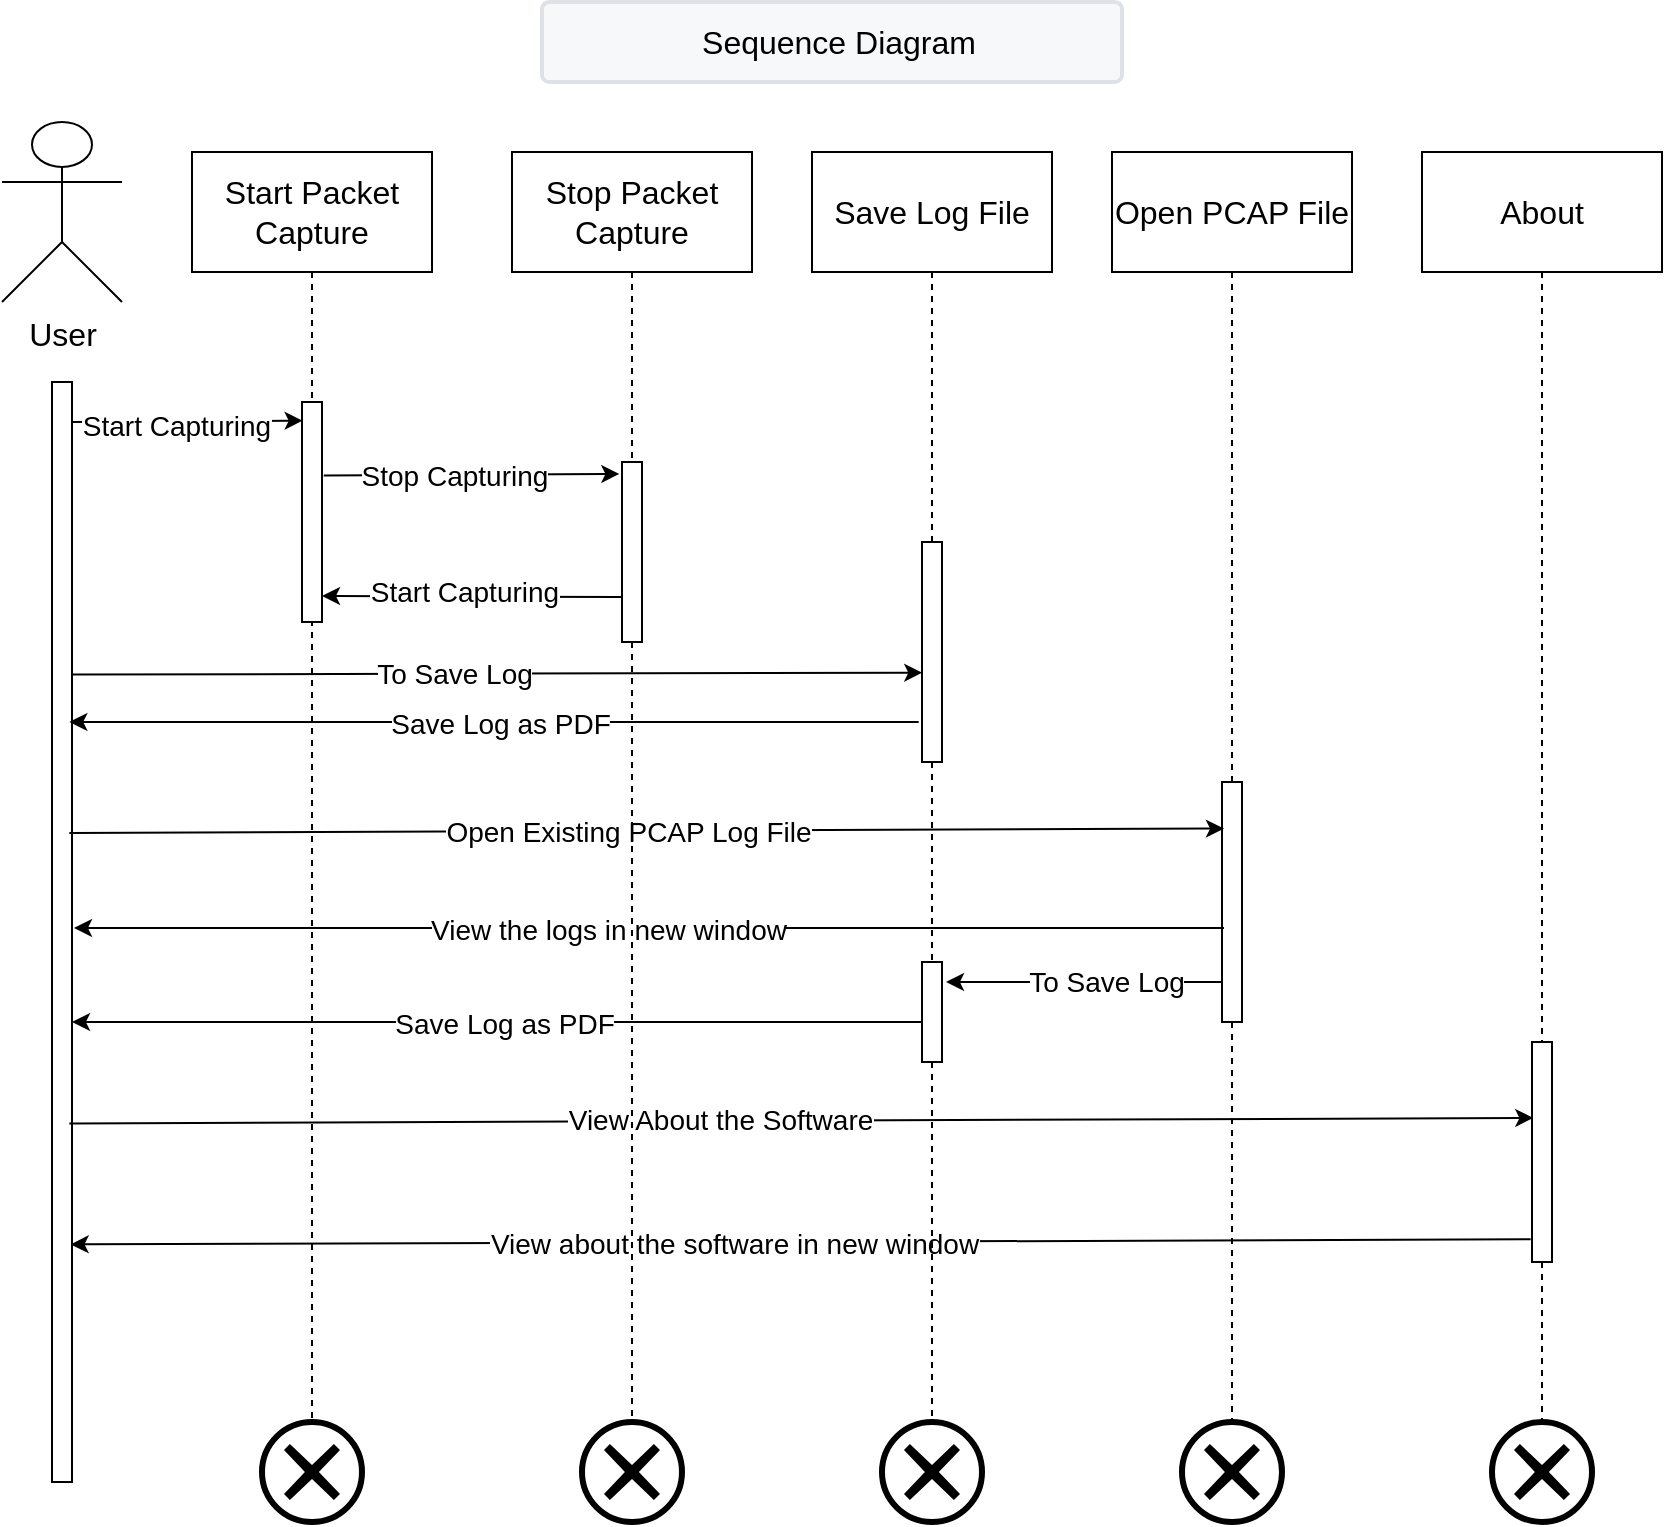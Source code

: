<mxfile version="26.2.9">
  <diagram id="huyw6AFbiKiV_iyJL-0V" name="Page-1">
    <mxGraphModel dx="874" dy="492" grid="1" gridSize="10" guides="1" tooltips="1" connect="1" arrows="1" fold="1" page="1" pageScale="1" pageWidth="850" pageHeight="1100" math="0" shadow="0">
      <root>
        <mxCell id="0" />
        <mxCell id="1" parent="0" />
        <mxCell id="LDHnodp1Ctgf5cutBLa8-4" value="" style="group" vertex="1" connectable="0" parent="1">
          <mxGeometry x="10" y="80" width="830" height="760" as="geometry" />
        </mxCell>
        <mxCell id="vxh2_wtN0Du66QeG_xhW-19" value="&lt;span style=&quot;font-size: 16px;&quot;&gt;About&lt;/span&gt;" style="rounded=0;whiteSpace=wrap;html=1;" parent="LDHnodp1Ctgf5cutBLa8-4" vertex="1">
          <mxGeometry x="710" y="75" width="120" height="60" as="geometry" />
        </mxCell>
        <mxCell id="vxh2_wtN0Du66QeG_xhW-1" value="&lt;font style=&quot;font-size: 16px;&quot;&gt;User&lt;/font&gt;" style="shape=umlActor;verticalLabelPosition=bottom;verticalAlign=top;html=1;outlineConnect=0;" parent="LDHnodp1Ctgf5cutBLa8-4" vertex="1">
          <mxGeometry y="60" width="60" height="90" as="geometry" />
        </mxCell>
        <mxCell id="vxh2_wtN0Du66QeG_xhW-20" value="" style="endArrow=none;html=1;rounded=0;dashed=1;exitX=0.5;exitY=1;exitDx=0;exitDy=0;" parent="LDHnodp1Ctgf5cutBLa8-4" source="8SduW-KaB-3HcjijNRvp-16" edge="1">
          <mxGeometry width="50" height="50" relative="1" as="geometry">
            <mxPoint x="759.5" y="190" as="sourcePoint" />
            <mxPoint x="770" y="740" as="targetPoint" />
          </mxGeometry>
        </mxCell>
        <mxCell id="vxh2_wtN0Du66QeG_xhW-4" value="" style="rounded=0;whiteSpace=wrap;html=1;" parent="LDHnodp1Ctgf5cutBLa8-4" vertex="1">
          <mxGeometry x="25" y="190" width="10" height="550" as="geometry" />
        </mxCell>
        <mxCell id="vxh2_wtN0Du66QeG_xhW-7" value="&lt;span style=&quot;font-size: 16px;&quot;&gt;Start Packet Capture&lt;/span&gt;" style="rounded=0;whiteSpace=wrap;html=1;" parent="LDHnodp1Ctgf5cutBLa8-4" vertex="1">
          <mxGeometry x="95" y="75" width="120" height="60" as="geometry" />
        </mxCell>
        <mxCell id="vxh2_wtN0Du66QeG_xhW-8" value="&lt;span style=&quot;font-size: 16px;&quot;&gt;Stop Packet Capture&lt;/span&gt;" style="rounded=0;whiteSpace=wrap;html=1;" parent="LDHnodp1Ctgf5cutBLa8-4" vertex="1">
          <mxGeometry x="255" y="75" width="120" height="60" as="geometry" />
        </mxCell>
        <mxCell id="vxh2_wtN0Du66QeG_xhW-9" value="&lt;span style=&quot;font-size: 16px;&quot;&gt;Save Log File&lt;/span&gt;" style="rounded=0;whiteSpace=wrap;html=1;" parent="LDHnodp1Ctgf5cutBLa8-4" vertex="1">
          <mxGeometry x="405" y="75" width="120" height="60" as="geometry" />
        </mxCell>
        <mxCell id="vxh2_wtN0Du66QeG_xhW-12" value="" style="endArrow=none;html=1;rounded=0;dashed=1;exitX=0.5;exitY=1;exitDx=0;exitDy=0;" parent="LDHnodp1Ctgf5cutBLa8-4" source="8SduW-KaB-3HcjijNRvp-12" edge="1">
          <mxGeometry width="50" height="50" relative="1" as="geometry">
            <mxPoint x="155" y="190" as="sourcePoint" />
            <mxPoint x="155" y="740" as="targetPoint" />
          </mxGeometry>
        </mxCell>
        <mxCell id="vxh2_wtN0Du66QeG_xhW-13" value="" style="endArrow=none;html=1;rounded=0;dashed=1;exitX=0.5;exitY=1;exitDx=0;exitDy=0;" parent="LDHnodp1Ctgf5cutBLa8-4" source="8SduW-KaB-3HcjijNRvp-14" edge="1">
          <mxGeometry width="50" height="50" relative="1" as="geometry">
            <mxPoint x="465" y="380" as="sourcePoint" />
            <mxPoint x="464.5" y="740" as="targetPoint" />
          </mxGeometry>
        </mxCell>
        <mxCell id="vxh2_wtN0Du66QeG_xhW-15" value="" style="endArrow=none;html=1;rounded=0;dashed=1;exitX=0.5;exitY=1;exitDx=0;exitDy=0;" parent="LDHnodp1Ctgf5cutBLa8-4" source="8SduW-KaB-3HcjijNRvp-20" edge="1">
          <mxGeometry width="50" height="50" relative="1" as="geometry">
            <mxPoint x="315" y="340" as="sourcePoint" />
            <mxPoint x="314.5" y="740" as="targetPoint" />
          </mxGeometry>
        </mxCell>
        <mxCell id="vxh2_wtN0Du66QeG_xhW-24" value="" style="endArrow=none;html=1;rounded=0;dashed=1;exitX=0.5;exitY=1;exitDx=0;exitDy=0;" parent="LDHnodp1Ctgf5cutBLa8-4" source="vxh2_wtN0Du66QeG_xhW-8" edge="1">
          <mxGeometry width="50" height="50" relative="1" as="geometry">
            <mxPoint x="325" y="275" as="sourcePoint" />
            <mxPoint x="315" y="230" as="targetPoint" />
          </mxGeometry>
        </mxCell>
        <mxCell id="vxh2_wtN0Du66QeG_xhW-26" value="" style="endArrow=none;html=1;rounded=0;dashed=1;exitX=0.5;exitY=1;exitDx=0;exitDy=0;entryX=0.5;entryY=0;entryDx=0;entryDy=0;entryPerimeter=0;" parent="LDHnodp1Ctgf5cutBLa8-4" source="vxh2_wtN0Du66QeG_xhW-9" target="vxh2_wtN0Du66QeG_xhW-38" edge="1">
          <mxGeometry width="50" height="50" relative="1" as="geometry">
            <mxPoint x="475" y="275" as="sourcePoint" />
            <mxPoint x="465" y="260" as="targetPoint" />
          </mxGeometry>
        </mxCell>
        <mxCell id="vxh2_wtN0Du66QeG_xhW-10" value="&lt;span style=&quot;font-size: 16px;&quot;&gt;Open PCAP File&lt;/span&gt;" style="rounded=0;whiteSpace=wrap;html=1;" parent="LDHnodp1Ctgf5cutBLa8-4" vertex="1">
          <mxGeometry x="555" y="75" width="120" height="60" as="geometry" />
        </mxCell>
        <mxCell id="vxh2_wtN0Du66QeG_xhW-14" value="" style="endArrow=none;html=1;rounded=0;dashed=1;exitX=0.5;exitY=1;exitDx=0;exitDy=0;" parent="LDHnodp1Ctgf5cutBLa8-4" source="8SduW-KaB-3HcjijNRvp-15" edge="1">
          <mxGeometry width="50" height="50" relative="1" as="geometry">
            <mxPoint x="614.5" y="190" as="sourcePoint" />
            <mxPoint x="614.5" y="740" as="targetPoint" />
          </mxGeometry>
        </mxCell>
        <mxCell id="vxh2_wtN0Du66QeG_xhW-35" value="" style="endArrow=none;html=1;rounded=0;dashed=1;exitX=0.5;exitY=1;exitDx=0;exitDy=0;" parent="LDHnodp1Ctgf5cutBLa8-4" source="vxh2_wtN0Du66QeG_xhW-10" target="vxh2_wtN0Du66QeG_xhW-27" edge="1">
          <mxGeometry width="50" height="50" relative="1" as="geometry">
            <mxPoint x="615" y="135" as="sourcePoint" />
            <mxPoint x="614.5" y="740" as="targetPoint" />
          </mxGeometry>
        </mxCell>
        <mxCell id="vxh2_wtN0Du66QeG_xhW-27" value="" style="rounded=0;whiteSpace=wrap;html=1;" parent="LDHnodp1Ctgf5cutBLa8-4" vertex="1">
          <mxGeometry x="610" y="390" width="10" height="120" as="geometry" />
        </mxCell>
        <mxCell id="vxh2_wtN0Du66QeG_xhW-37" value="" style="rounded=0;whiteSpace=wrap;html=1;" parent="LDHnodp1Ctgf5cutBLa8-4" vertex="1">
          <mxGeometry x="310" y="230" width="10" height="90" as="geometry" />
        </mxCell>
        <mxCell id="vxh2_wtN0Du66QeG_xhW-38" value="" style="rounded=0;whiteSpace=wrap;html=1;" parent="LDHnodp1Ctgf5cutBLa8-4" vertex="1">
          <mxGeometry x="460" y="270" width="10" height="110" as="geometry" />
        </mxCell>
        <mxCell id="vxh2_wtN0Du66QeG_xhW-39" value="" style="endArrow=classic;html=1;rounded=0;entryX=-0.133;entryY=0.066;entryDx=0;entryDy=0;entryPerimeter=0;exitX=1.089;exitY=0.334;exitDx=0;exitDy=0;exitPerimeter=0;" parent="LDHnodp1Ctgf5cutBLa8-4" source="vxh2_wtN0Du66QeG_xhW-22" target="vxh2_wtN0Du66QeG_xhW-37" edge="1">
          <mxGeometry width="50" height="50" relative="1" as="geometry">
            <mxPoint x="200" y="220" as="sourcePoint" />
            <mxPoint x="340" y="210" as="targetPoint" />
          </mxGeometry>
        </mxCell>
        <mxCell id="vxh2_wtN0Du66QeG_xhW-53" value="&lt;font style=&quot;font-size: 14px;&quot;&gt;Stop Capturing&lt;/font&gt;" style="edgeLabel;html=1;align=center;verticalAlign=middle;resizable=0;points=[];" parent="vxh2_wtN0Du66QeG_xhW-39" vertex="1" connectable="0">
          <mxGeometry x="-0.322" relative="1" as="geometry">
            <mxPoint x="15" as="offset" />
          </mxGeometry>
        </mxCell>
        <mxCell id="vxh2_wtN0Du66QeG_xhW-40" value="" style="endArrow=classic;html=1;rounded=0;exitX=-0.04;exitY=0.332;exitDx=0;exitDy=0;exitPerimeter=0;" parent="LDHnodp1Ctgf5cutBLa8-4" edge="1">
          <mxGeometry width="50" height="50" relative="1" as="geometry">
            <mxPoint x="309.6" y="297.52" as="sourcePoint" />
            <mxPoint x="160" y="297" as="targetPoint" />
          </mxGeometry>
        </mxCell>
        <mxCell id="vxh2_wtN0Du66QeG_xhW-54" value="&lt;font style=&quot;font-size: 14px;&quot;&gt;Start Capturing&lt;/font&gt;" style="edgeLabel;html=1;align=center;verticalAlign=middle;resizable=0;points=[];" parent="vxh2_wtN0Du66QeG_xhW-40" vertex="1" connectable="0">
          <mxGeometry x="0.104" y="-2" relative="1" as="geometry">
            <mxPoint x="4" as="offset" />
          </mxGeometry>
        </mxCell>
        <mxCell id="vxh2_wtN0Du66QeG_xhW-41" value="" style="endArrow=classic;html=1;rounded=0;exitX=1.007;exitY=0.266;exitDx=0;exitDy=0;exitPerimeter=0;entryX=0.013;entryY=0.594;entryDx=0;entryDy=0;entryPerimeter=0;" parent="LDHnodp1Ctgf5cutBLa8-4" source="vxh2_wtN0Du66QeG_xhW-4" target="vxh2_wtN0Du66QeG_xhW-38" edge="1">
          <mxGeometry width="50" height="50" relative="1" as="geometry">
            <mxPoint x="170" y="276" as="sourcePoint" />
            <mxPoint x="320" y="277" as="targetPoint" />
          </mxGeometry>
        </mxCell>
        <mxCell id="8SduW-KaB-3HcjijNRvp-1" value="&lt;font style=&quot;font-size: 14px;&quot;&gt;To Save Log&lt;/font&gt;" style="edgeLabel;html=1;align=center;verticalAlign=middle;resizable=0;points=[];" parent="vxh2_wtN0Du66QeG_xhW-41" vertex="1" connectable="0">
          <mxGeometry x="-0.117" relative="1" as="geometry">
            <mxPoint x="3" as="offset" />
          </mxGeometry>
        </mxCell>
        <mxCell id="vxh2_wtN0Du66QeG_xhW-42" value="" style="endArrow=classic;html=1;rounded=0;exitX=-0.167;exitY=0.818;exitDx=0;exitDy=0;entryX=0.867;entryY=0.309;entryDx=0;entryDy=0;entryPerimeter=0;exitPerimeter=0;" parent="LDHnodp1Ctgf5cutBLa8-4" source="vxh2_wtN0Du66QeG_xhW-38" target="vxh2_wtN0Du66QeG_xhW-4" edge="1">
          <mxGeometry width="50" height="50" relative="1" as="geometry">
            <mxPoint x="468" y="291" as="sourcePoint" />
            <mxPoint x="330" y="291" as="targetPoint" />
          </mxGeometry>
        </mxCell>
        <mxCell id="vxh2_wtN0Du66QeG_xhW-56" value="&lt;span style=&quot;font-size: 14px;&quot;&gt;Save Log as PDF&lt;/span&gt;" style="edgeLabel;html=1;align=center;verticalAlign=middle;resizable=0;points=[];" parent="vxh2_wtN0Du66QeG_xhW-42" vertex="1" connectable="0">
          <mxGeometry x="-0.014" y="1" relative="1" as="geometry">
            <mxPoint as="offset" />
          </mxGeometry>
        </mxCell>
        <mxCell id="vxh2_wtN0Du66QeG_xhW-45" value="" style="endArrow=classic;html=1;rounded=0;exitX=1.089;exitY=0.334;exitDx=0;exitDy=0;exitPerimeter=0;entryX=0.033;entryY=0.085;entryDx=0;entryDy=0;entryPerimeter=0;" parent="LDHnodp1Ctgf5cutBLa8-4" target="vxh2_wtN0Du66QeG_xhW-22" edge="1">
          <mxGeometry width="50" height="50" relative="1" as="geometry">
            <mxPoint x="35" y="210" as="sourcePoint" />
            <mxPoint x="140" y="210" as="targetPoint" />
          </mxGeometry>
        </mxCell>
        <mxCell id="vxh2_wtN0Du66QeG_xhW-52" value="&lt;font style=&quot;font-size: 14px;&quot;&gt;Start Capturing&lt;/font&gt;" style="edgeLabel;html=1;align=center;verticalAlign=middle;resizable=0;points=[];" parent="vxh2_wtN0Du66QeG_xhW-45" vertex="1" connectable="0">
          <mxGeometry x="-0.098" y="-2" relative="1" as="geometry">
            <mxPoint as="offset" />
          </mxGeometry>
        </mxCell>
        <mxCell id="vxh2_wtN0Du66QeG_xhW-46" value="" style="endArrow=classic;html=1;rounded=0;exitX=0.867;exitY=0.41;exitDx=0;exitDy=0;entryX=0.1;entryY=0.194;entryDx=0;entryDy=0;exitPerimeter=0;entryPerimeter=0;" parent="LDHnodp1Ctgf5cutBLa8-4" source="vxh2_wtN0Du66QeG_xhW-4" target="vxh2_wtN0Du66QeG_xhW-27" edge="1">
          <mxGeometry width="50" height="50" relative="1" as="geometry">
            <mxPoint x="46" y="440" as="sourcePoint" />
            <mxPoint x="470" y="440" as="targetPoint" />
          </mxGeometry>
        </mxCell>
        <mxCell id="8SduW-KaB-3HcjijNRvp-2" value="&lt;font style=&quot;font-size: 14px;&quot;&gt;Open Existing PCAP Log File&lt;/font&gt;" style="edgeLabel;html=1;align=center;verticalAlign=middle;resizable=0;points=[];" parent="vxh2_wtN0Du66QeG_xhW-46" vertex="1" connectable="0">
          <mxGeometry x="-0.032" relative="1" as="geometry">
            <mxPoint as="offset" />
          </mxGeometry>
        </mxCell>
        <mxCell id="vxh2_wtN0Du66QeG_xhW-47" value="" style="endArrow=classic;html=1;rounded=0;entryX=0;entryY=0.25;entryDx=0;entryDy=0;" parent="LDHnodp1Ctgf5cutBLa8-4" edge="1">
          <mxGeometry width="50" height="50" relative="1" as="geometry">
            <mxPoint x="611" y="463" as="sourcePoint" />
            <mxPoint x="36" y="463" as="targetPoint" />
          </mxGeometry>
        </mxCell>
        <mxCell id="8SduW-KaB-3HcjijNRvp-3" value="&lt;font style=&quot;font-size: 14px;&quot;&gt;View the logs in new window&lt;/font&gt;" style="edgeLabel;html=1;align=center;verticalAlign=middle;resizable=0;points=[];" parent="vxh2_wtN0Du66QeG_xhW-47" vertex="1" connectable="0">
          <mxGeometry x="0.057" y="1" relative="1" as="geometry">
            <mxPoint x="-4" as="offset" />
          </mxGeometry>
        </mxCell>
        <mxCell id="vxh2_wtN0Du66QeG_xhW-49" value="" style="endArrow=none;html=1;rounded=0;dashed=1;exitX=0.5;exitY=1;exitDx=0;exitDy=0;" parent="LDHnodp1Ctgf5cutBLa8-4" source="vxh2_wtN0Du66QeG_xhW-19" target="vxh2_wtN0Du66QeG_xhW-28" edge="1">
          <mxGeometry width="50" height="50" relative="1" as="geometry">
            <mxPoint x="770" y="135" as="sourcePoint" />
            <mxPoint x="770" y="740" as="targetPoint" />
          </mxGeometry>
        </mxCell>
        <mxCell id="vxh2_wtN0Du66QeG_xhW-28" value="" style="rounded=0;whiteSpace=wrap;html=1;" parent="LDHnodp1Ctgf5cutBLa8-4" vertex="1">
          <mxGeometry x="765" y="520" width="10" height="110" as="geometry" />
        </mxCell>
        <mxCell id="vxh2_wtN0Du66QeG_xhW-50" value="" style="endArrow=classic;html=1;rounded=0;entryX=0.067;entryY=0.345;entryDx=0;entryDy=0;exitX=0.867;exitY=0.674;exitDx=0;exitDy=0;exitPerimeter=0;entryPerimeter=0;" parent="LDHnodp1Ctgf5cutBLa8-4" source="vxh2_wtN0Du66QeG_xhW-4" target="vxh2_wtN0Du66QeG_xhW-28" edge="1">
          <mxGeometry width="50" height="50" relative="1" as="geometry">
            <mxPoint x="60" y="574.5" as="sourcePoint" />
            <mxPoint x="635" y="574.5" as="targetPoint" />
          </mxGeometry>
        </mxCell>
        <mxCell id="8SduW-KaB-3HcjijNRvp-10" value="&lt;font style=&quot;font-size: 14px;&quot;&gt;View About the Software&lt;/font&gt;" style="edgeLabel;html=1;align=center;verticalAlign=middle;resizable=0;points=[];labelBackgroundColor=light-dark(#ffffff, #ededed);" parent="vxh2_wtN0Du66QeG_xhW-50" vertex="1" connectable="0">
          <mxGeometry x="-0.057" y="1" relative="1" as="geometry">
            <mxPoint x="-20" as="offset" />
          </mxGeometry>
        </mxCell>
        <mxCell id="vxh2_wtN0Du66QeG_xhW-51" value="" style="endArrow=classic;html=1;rounded=0;entryX=0.933;entryY=0.784;entryDx=0;entryDy=0;exitX=-0.067;exitY=0.897;exitDx=0;exitDy=0;exitPerimeter=0;entryPerimeter=0;" parent="LDHnodp1Ctgf5cutBLa8-4" source="vxh2_wtN0Du66QeG_xhW-28" target="vxh2_wtN0Du66QeG_xhW-4" edge="1">
          <mxGeometry width="50" height="50" relative="1" as="geometry">
            <mxPoint x="776" y="568" as="sourcePoint" />
            <mxPoint x="44" y="571" as="targetPoint" />
          </mxGeometry>
        </mxCell>
        <mxCell id="8SduW-KaB-3HcjijNRvp-11" value="&lt;font style=&quot;font-size: 14px;&quot;&gt;View about the software in new window&lt;/font&gt;" style="edgeLabel;html=1;align=center;verticalAlign=middle;resizable=0;points=[];" parent="vxh2_wtN0Du66QeG_xhW-51" vertex="1" connectable="0">
          <mxGeometry x="0.068" y="1" relative="1" as="geometry">
            <mxPoint x="-9" as="offset" />
          </mxGeometry>
        </mxCell>
        <mxCell id="8SduW-KaB-3HcjijNRvp-5" value="" style="endArrow=none;html=1;rounded=0;dashed=1;exitX=0.5;exitY=1;exitDx=0;exitDy=0;" parent="LDHnodp1Ctgf5cutBLa8-4" target="8SduW-KaB-3HcjijNRvp-4" edge="1">
          <mxGeometry width="50" height="50" relative="1" as="geometry">
            <mxPoint x="465" y="380" as="sourcePoint" />
            <mxPoint x="464.5" y="740" as="targetPoint" />
          </mxGeometry>
        </mxCell>
        <mxCell id="8SduW-KaB-3HcjijNRvp-4" value="" style="rounded=0;whiteSpace=wrap;html=1;" parent="LDHnodp1Ctgf5cutBLa8-4" vertex="1">
          <mxGeometry x="460" y="480" width="10" height="50" as="geometry" />
        </mxCell>
        <mxCell id="8SduW-KaB-3HcjijNRvp-6" value="" style="endArrow=classic;html=1;rounded=0;exitX=1;exitY=0.46;exitDx=0;exitDy=0;exitPerimeter=0;entryX=-0.187;entryY=0.099;entryDx=0;entryDy=0;entryPerimeter=0;" parent="LDHnodp1Ctgf5cutBLa8-4" edge="1">
          <mxGeometry width="50" height="50" relative="1" as="geometry">
            <mxPoint x="610" y="490" as="sourcePoint" />
            <mxPoint x="472" y="490" as="targetPoint" />
          </mxGeometry>
        </mxCell>
        <mxCell id="8SduW-KaB-3HcjijNRvp-7" value="&lt;font style=&quot;font-size: 14px;&quot;&gt;To Save Log&lt;/font&gt;" style="edgeLabel;html=1;align=center;verticalAlign=middle;resizable=0;points=[];" parent="8SduW-KaB-3HcjijNRvp-6" vertex="1" connectable="0">
          <mxGeometry x="-0.117" relative="1" as="geometry">
            <mxPoint x="3" as="offset" />
          </mxGeometry>
        </mxCell>
        <mxCell id="8SduW-KaB-3HcjijNRvp-8" value="" style="endArrow=classic;html=1;rounded=0;exitX=-0.167;exitY=0.818;exitDx=0;exitDy=0;entryX=0.867;entryY=0.309;entryDx=0;entryDy=0;entryPerimeter=0;exitPerimeter=0;" parent="LDHnodp1Ctgf5cutBLa8-4" edge="1">
          <mxGeometry width="50" height="50" relative="1" as="geometry">
            <mxPoint x="460" y="510" as="sourcePoint" />
            <mxPoint x="35" y="510" as="targetPoint" />
          </mxGeometry>
        </mxCell>
        <mxCell id="8SduW-KaB-3HcjijNRvp-9" value="&lt;span style=&quot;font-size: 14px;&quot;&gt;Save Log as PDF&lt;/span&gt;" style="edgeLabel;html=1;align=center;verticalAlign=middle;resizable=0;points=[];" parent="8SduW-KaB-3HcjijNRvp-8" vertex="1" connectable="0">
          <mxGeometry x="-0.014" y="1" relative="1" as="geometry">
            <mxPoint as="offset" />
          </mxGeometry>
        </mxCell>
        <mxCell id="8SduW-KaB-3HcjijNRvp-13" value="" style="endArrow=none;html=1;rounded=0;dashed=1;exitX=0.5;exitY=1;exitDx=0;exitDy=0;" parent="LDHnodp1Ctgf5cutBLa8-4" source="vxh2_wtN0Du66QeG_xhW-7" target="8SduW-KaB-3HcjijNRvp-12" edge="1">
          <mxGeometry width="50" height="50" relative="1" as="geometry">
            <mxPoint x="155" y="135" as="sourcePoint" />
            <mxPoint x="155" y="740" as="targetPoint" />
          </mxGeometry>
        </mxCell>
        <mxCell id="8SduW-KaB-3HcjijNRvp-12" value="" style="points=[[0.145,0.145,0],[0.5,0,0],[0.855,0.145,0],[1,0.5,0],[0.855,0.855,0],[0.5,1,0],[0.145,0.855,0],[0,0.5,0]];shape=mxgraph.bpmn.event;html=1;verticalLabelPosition=bottom;labelBackgroundColor=#ffffff;verticalAlign=top;align=center;perimeter=ellipsePerimeter;outlineConnect=0;aspect=fixed;outline=end;symbol=cancel;" parent="LDHnodp1Ctgf5cutBLa8-4" vertex="1">
          <mxGeometry x="130" y="710" width="50" height="50" as="geometry" />
        </mxCell>
        <mxCell id="8SduW-KaB-3HcjijNRvp-17" value="" style="endArrow=none;html=1;rounded=0;dashed=1;exitX=0.5;exitY=1;exitDx=0;exitDy=0;" parent="LDHnodp1Ctgf5cutBLa8-4" source="vxh2_wtN0Du66QeG_xhW-28" target="8SduW-KaB-3HcjijNRvp-16" edge="1">
          <mxGeometry width="50" height="50" relative="1" as="geometry">
            <mxPoint x="770" y="630" as="sourcePoint" />
            <mxPoint x="770" y="740" as="targetPoint" />
          </mxGeometry>
        </mxCell>
        <mxCell id="8SduW-KaB-3HcjijNRvp-16" value="" style="points=[[0.145,0.145,0],[0.5,0,0],[0.855,0.145,0],[1,0.5,0],[0.855,0.855,0],[0.5,1,0],[0.145,0.855,0],[0,0.5,0]];shape=mxgraph.bpmn.event;html=1;verticalLabelPosition=bottom;labelBackgroundColor=#ffffff;verticalAlign=top;align=center;perimeter=ellipsePerimeter;outlineConnect=0;aspect=fixed;outline=end;symbol=cancel;" parent="LDHnodp1Ctgf5cutBLa8-4" vertex="1">
          <mxGeometry x="745" y="710" width="50" height="50" as="geometry" />
        </mxCell>
        <mxCell id="8SduW-KaB-3HcjijNRvp-18" value="" style="endArrow=none;html=1;rounded=0;dashed=1;exitX=0.5;exitY=1;exitDx=0;exitDy=0;" parent="LDHnodp1Ctgf5cutBLa8-4" source="vxh2_wtN0Du66QeG_xhW-27" target="8SduW-KaB-3HcjijNRvp-15" edge="1">
          <mxGeometry width="50" height="50" relative="1" as="geometry">
            <mxPoint x="615" y="510" as="sourcePoint" />
            <mxPoint x="614.5" y="740" as="targetPoint" />
          </mxGeometry>
        </mxCell>
        <mxCell id="8SduW-KaB-3HcjijNRvp-15" value="" style="points=[[0.145,0.145,0],[0.5,0,0],[0.855,0.145,0],[1,0.5,0],[0.855,0.855,0],[0.5,1,0],[0.145,0.855,0],[0,0.5,0]];shape=mxgraph.bpmn.event;html=1;verticalLabelPosition=bottom;labelBackgroundColor=#ffffff;verticalAlign=top;align=center;perimeter=ellipsePerimeter;outlineConnect=0;aspect=fixed;outline=end;symbol=cancel;" parent="LDHnodp1Ctgf5cutBLa8-4" vertex="1">
          <mxGeometry x="590" y="710" width="50" height="50" as="geometry" />
        </mxCell>
        <mxCell id="8SduW-KaB-3HcjijNRvp-19" value="" style="endArrow=none;html=1;rounded=0;dashed=1;exitX=0.5;exitY=1;exitDx=0;exitDy=0;" parent="LDHnodp1Ctgf5cutBLa8-4" source="8SduW-KaB-3HcjijNRvp-4" target="8SduW-KaB-3HcjijNRvp-14" edge="1">
          <mxGeometry width="50" height="50" relative="1" as="geometry">
            <mxPoint x="465" y="530" as="sourcePoint" />
            <mxPoint x="464.5" y="740" as="targetPoint" />
          </mxGeometry>
        </mxCell>
        <mxCell id="8SduW-KaB-3HcjijNRvp-14" value="" style="points=[[0.145,0.145,0],[0.5,0,0],[0.855,0.145,0],[1,0.5,0],[0.855,0.855,0],[0.5,1,0],[0.145,0.855,0],[0,0.5,0]];shape=mxgraph.bpmn.event;html=1;verticalLabelPosition=bottom;labelBackgroundColor=#ffffff;verticalAlign=top;align=center;perimeter=ellipsePerimeter;outlineConnect=0;aspect=fixed;outline=end;symbol=cancel;" parent="LDHnodp1Ctgf5cutBLa8-4" vertex="1">
          <mxGeometry x="440" y="710" width="50" height="50" as="geometry" />
        </mxCell>
        <mxCell id="8SduW-KaB-3HcjijNRvp-21" value="" style="endArrow=none;html=1;rounded=0;dashed=1;exitX=0.5;exitY=1;exitDx=0;exitDy=0;" parent="LDHnodp1Ctgf5cutBLa8-4" target="8SduW-KaB-3HcjijNRvp-20" edge="1" source="vxh2_wtN0Du66QeG_xhW-37">
          <mxGeometry width="50" height="50" relative="1" as="geometry">
            <mxPoint x="315" y="340" as="sourcePoint" />
            <mxPoint x="314.5" y="740" as="targetPoint" />
          </mxGeometry>
        </mxCell>
        <mxCell id="8SduW-KaB-3HcjijNRvp-20" value="" style="points=[[0.145,0.145,0],[0.5,0,0],[0.855,0.145,0],[1,0.5,0],[0.855,0.855,0],[0.5,1,0],[0.145,0.855,0],[0,0.5,0]];shape=mxgraph.bpmn.event;html=1;verticalLabelPosition=bottom;labelBackgroundColor=#ffffff;verticalAlign=top;align=center;perimeter=ellipsePerimeter;outlineConnect=0;aspect=fixed;outline=end;symbol=cancel;" parent="LDHnodp1Ctgf5cutBLa8-4" vertex="1">
          <mxGeometry x="290" y="710" width="50" height="50" as="geometry" />
        </mxCell>
        <mxCell id="LDHnodp1Ctgf5cutBLa8-2" value="&lt;font style=&quot;font-size: 16px;&quot;&gt;Sequence Diagram&lt;/font&gt;" style="rounded=1;arcSize=9;fillColor=#F7F8F9;align=center;spacingLeft=5;strokeColor=#DEE1E6;html=1;strokeWidth=2;fontSize=12" vertex="1" parent="LDHnodp1Ctgf5cutBLa8-4">
          <mxGeometry x="270" width="290" height="40" as="geometry" />
        </mxCell>
        <mxCell id="vxh2_wtN0Du66QeG_xhW-22" value="" style="rounded=0;whiteSpace=wrap;html=1;" parent="LDHnodp1Ctgf5cutBLa8-4" vertex="1">
          <mxGeometry x="150" y="200" width="10" height="110" as="geometry" />
        </mxCell>
      </root>
    </mxGraphModel>
  </diagram>
</mxfile>
